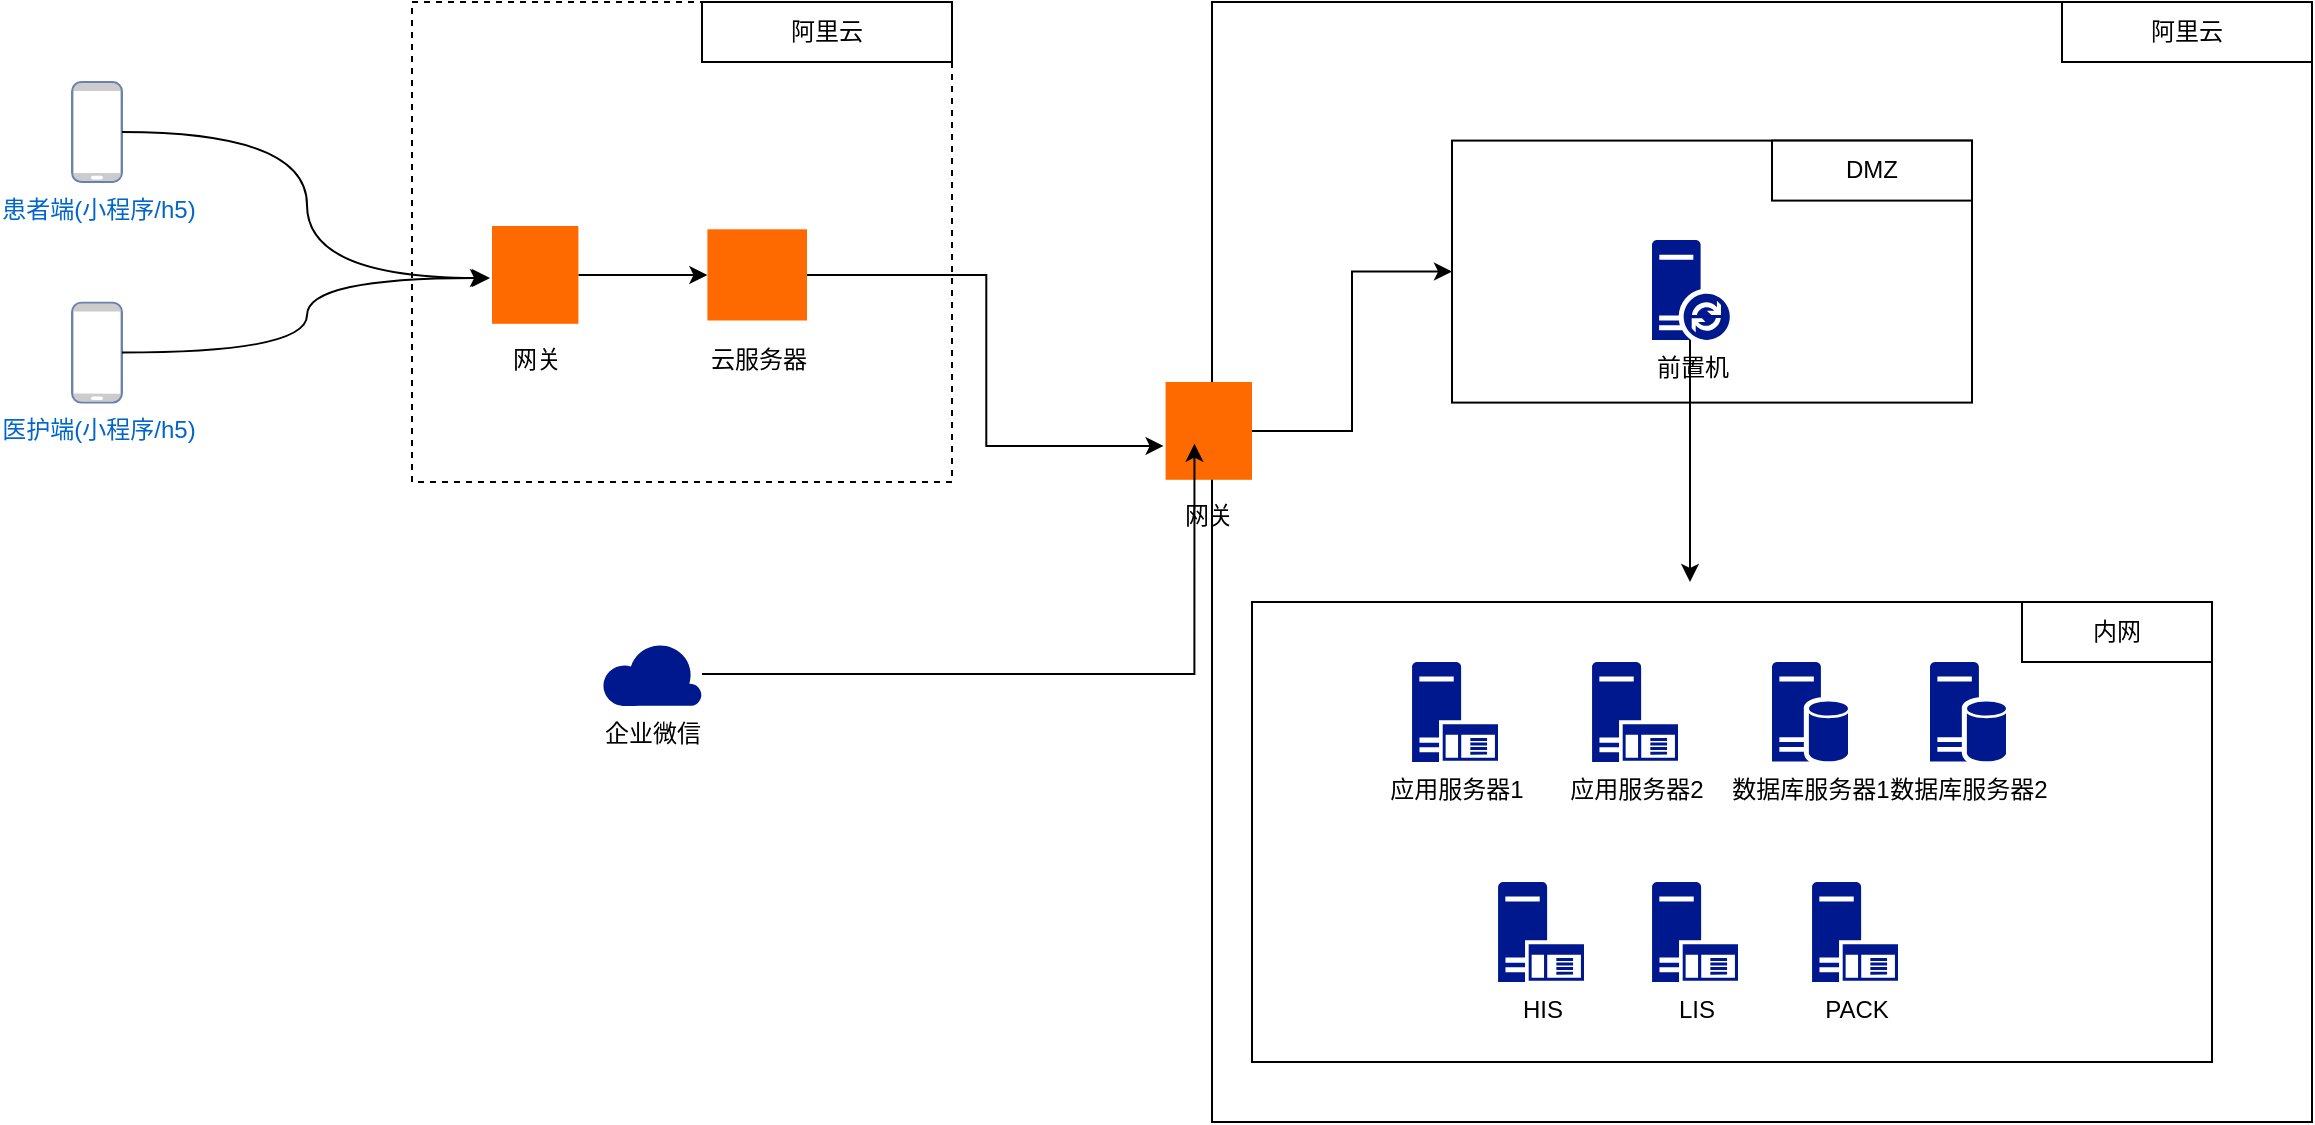<mxfile version="27.0.9">
  <diagram name="第 1 页" id="wXGnLFfdBRW-7BlORtce">
    <mxGraphModel dx="2010" dy="656" grid="1" gridSize="10" guides="1" tooltips="1" connect="1" arrows="1" fold="1" page="1" pageScale="1" pageWidth="827" pageHeight="1169" math="0" shadow="0">
      <root>
        <mxCell id="0" />
        <mxCell id="1" parent="0" />
        <mxCell id="Q2KWg7Gsn7121FVP8885-3" value="" style="rounded=0;whiteSpace=wrap;html=1;dashed=1;" vertex="1" parent="1">
          <mxGeometry x="30" y="100" width="270" height="240" as="geometry" />
        </mxCell>
        <mxCell id="Q2KWg7Gsn7121FVP8885-2" value="" style="rounded=0;whiteSpace=wrap;html=1;" vertex="1" parent="1">
          <mxGeometry x="430" y="100" width="550" height="560" as="geometry" />
        </mxCell>
        <mxCell id="Q2KWg7Gsn7121FVP8885-4" value="阿里云" style="rounded=0;whiteSpace=wrap;html=1;" vertex="1" parent="1">
          <mxGeometry x="175" y="100" width="125" height="30" as="geometry" />
        </mxCell>
        <mxCell id="Q2KWg7Gsn7121FVP8885-10" value="患者端(小程序/h5)" style="fontColor=#0066CC;verticalAlign=top;verticalLabelPosition=bottom;labelPosition=center;align=center;html=1;outlineConnect=0;fillColor=#CCCCCC;strokeColor=#6881B3;gradientColor=none;gradientDirection=north;strokeWidth=2;shape=mxgraph.networks.mobile;" vertex="1" parent="1">
          <mxGeometry x="-140" y="140" width="25" height="50" as="geometry" />
        </mxCell>
        <mxCell id="Q2KWg7Gsn7121FVP8885-11" value="医护端(小程序/h5)" style="fontColor=#0066CC;verticalAlign=top;verticalLabelPosition=bottom;labelPosition=center;align=center;html=1;outlineConnect=0;fillColor=#CCCCCC;strokeColor=#6881B3;gradientColor=none;gradientDirection=north;strokeWidth=2;shape=mxgraph.networks.mobile;" vertex="1" parent="1">
          <mxGeometry x="-140" y="250.3" width="25" height="50" as="geometry" />
        </mxCell>
        <mxCell id="Q2KWg7Gsn7121FVP8885-19" style="edgeStyle=orthogonalEdgeStyle;rounded=0;orthogonalLoop=1;jettySize=auto;html=1;" edge="1" parent="1" source="Q2KWg7Gsn7121FVP8885-12" target="Q2KWg7Gsn7121FVP8885-16">
          <mxGeometry relative="1" as="geometry" />
        </mxCell>
        <mxCell id="Q2KWg7Gsn7121FVP8885-12" value="&lt;div&gt;&lt;br&gt;&lt;/div&gt;&lt;div&gt;&lt;br&gt;&lt;/div&gt;&lt;div&gt;&lt;br&gt;&lt;/div&gt;&lt;div&gt;&lt;br&gt;&lt;/div&gt;&lt;div&gt;&lt;br&gt;&lt;/div&gt;&lt;div&gt;&lt;br&gt;&lt;/div&gt;&lt;div&gt;网关&lt;/div&gt;" style="points=[];aspect=fixed;html=1;align=center;shadow=0;dashed=0;fillColor=#FF6A00;strokeColor=none;shape=mxgraph.alibaba_cloud.cloud_security_center;" vertex="1" parent="1">
          <mxGeometry x="70" y="212" width="43.2" height="48.9" as="geometry" />
        </mxCell>
        <mxCell id="Q2KWg7Gsn7121FVP8885-13" style="edgeStyle=orthogonalEdgeStyle;rounded=0;orthogonalLoop=1;jettySize=auto;html=1;entryX=-0.023;entryY=0.532;entryDx=0;entryDy=0;entryPerimeter=0;curved=1;" edge="1" parent="1" source="Q2KWg7Gsn7121FVP8885-10" target="Q2KWg7Gsn7121FVP8885-12">
          <mxGeometry relative="1" as="geometry" />
        </mxCell>
        <mxCell id="Q2KWg7Gsn7121FVP8885-15" style="edgeStyle=orthogonalEdgeStyle;rounded=0;orthogonalLoop=1;jettySize=auto;html=1;entryX=-0.046;entryY=0.532;entryDx=0;entryDy=0;entryPerimeter=0;curved=1;" edge="1" parent="1" source="Q2KWg7Gsn7121FVP8885-11" target="Q2KWg7Gsn7121FVP8885-12">
          <mxGeometry relative="1" as="geometry" />
        </mxCell>
        <mxCell id="Q2KWg7Gsn7121FVP8885-16" value="&lt;div&gt;&lt;br&gt;&lt;/div&gt;&lt;div&gt;&lt;br&gt;&lt;/div&gt;&lt;div&gt;&lt;br&gt;&lt;/div&gt;&lt;div&gt;&lt;br&gt;&lt;/div&gt;&lt;div&gt;&lt;br&gt;&lt;/div&gt;&lt;div&gt;&lt;br&gt;&lt;/div&gt;&lt;div&gt;云服务器&lt;/div&gt;" style="points=[];aspect=fixed;html=1;align=center;shadow=0;dashed=0;fillColor=#FF6A00;strokeColor=none;shape=mxgraph.alibaba_cloud.cwh_cloud_web_hosting;" vertex="1" parent="1">
          <mxGeometry x="177.7" y="213.65" width="49.8" height="45.6" as="geometry" />
        </mxCell>
        <mxCell id="Q2KWg7Gsn7121FVP8885-20" value="阿里云" style="rounded=0;whiteSpace=wrap;html=1;" vertex="1" parent="1">
          <mxGeometry x="855" y="100" width="125" height="30" as="geometry" />
        </mxCell>
        <mxCell id="Q2KWg7Gsn7121FVP8885-38" style="edgeStyle=orthogonalEdgeStyle;rounded=0;orthogonalLoop=1;jettySize=auto;html=1;" edge="1" parent="1" source="Q2KWg7Gsn7121FVP8885-21" target="Q2KWg7Gsn7121FVP8885-23">
          <mxGeometry relative="1" as="geometry" />
        </mxCell>
        <mxCell id="Q2KWg7Gsn7121FVP8885-21" value="&lt;div&gt;&lt;br&gt;&lt;/div&gt;&lt;div&gt;&lt;br&gt;&lt;/div&gt;&lt;div&gt;&lt;br&gt;&lt;/div&gt;&lt;div&gt;&lt;br&gt;&lt;/div&gt;&lt;div&gt;&lt;br&gt;&lt;/div&gt;&lt;div&gt;&lt;br&gt;&lt;/div&gt;&lt;div&gt;网关&lt;/div&gt;" style="points=[];aspect=fixed;html=1;align=center;shadow=0;dashed=0;fillColor=#FF6A00;strokeColor=none;shape=mxgraph.alibaba_cloud.cloud_security_center;" vertex="1" parent="1">
          <mxGeometry x="406.8" y="290" width="43.2" height="48.9" as="geometry" />
        </mxCell>
        <mxCell id="Q2KWg7Gsn7121FVP8885-22" style="edgeStyle=orthogonalEdgeStyle;rounded=0;orthogonalLoop=1;jettySize=auto;html=1;entryX=-0.023;entryY=0.654;entryDx=0;entryDy=0;entryPerimeter=0;" edge="1" parent="1" source="Q2KWg7Gsn7121FVP8885-16" target="Q2KWg7Gsn7121FVP8885-21">
          <mxGeometry relative="1" as="geometry" />
        </mxCell>
        <mxCell id="Q2KWg7Gsn7121FVP8885-23" value="" style="rounded=0;whiteSpace=wrap;html=1;" vertex="1" parent="1">
          <mxGeometry x="550" y="169.3" width="260" height="131" as="geometry" />
        </mxCell>
        <mxCell id="Q2KWg7Gsn7121FVP8885-24" value="DMZ" style="rounded=0;whiteSpace=wrap;html=1;" vertex="1" parent="1">
          <mxGeometry x="710" y="169.3" width="100" height="30" as="geometry" />
        </mxCell>
        <mxCell id="Q2KWg7Gsn7121FVP8885-25" value="" style="rounded=0;whiteSpace=wrap;html=1;" vertex="1" parent="1">
          <mxGeometry x="450" y="400" width="480" height="230" as="geometry" />
        </mxCell>
        <mxCell id="Q2KWg7Gsn7121FVP8885-26" value="内网" style="rounded=0;whiteSpace=wrap;html=1;" vertex="1" parent="1">
          <mxGeometry x="835" y="400" width="95" height="30" as="geometry" />
        </mxCell>
        <mxCell id="Q2KWg7Gsn7121FVP8885-28" value="应用服务器1" style="sketch=0;aspect=fixed;pointerEvents=1;shadow=0;dashed=0;html=1;strokeColor=none;labelPosition=center;verticalLabelPosition=bottom;verticalAlign=top;align=center;fillColor=#00188D;shape=mxgraph.mscae.enterprise.application_server" vertex="1" parent="1">
          <mxGeometry x="530" y="430" width="43" height="50" as="geometry" />
        </mxCell>
        <mxCell id="Q2KWg7Gsn7121FVP8885-29" value="应用服务器2" style="sketch=0;aspect=fixed;pointerEvents=1;shadow=0;dashed=0;html=1;strokeColor=none;labelPosition=center;verticalLabelPosition=bottom;verticalAlign=top;align=center;fillColor=#00188D;shape=mxgraph.mscae.enterprise.application_server" vertex="1" parent="1">
          <mxGeometry x="620" y="430" width="43" height="50" as="geometry" />
        </mxCell>
        <mxCell id="Q2KWg7Gsn7121FVP8885-30" value="数据库服务器1" style="sketch=0;aspect=fixed;pointerEvents=1;shadow=0;dashed=0;html=1;strokeColor=none;labelPosition=center;verticalLabelPosition=bottom;verticalAlign=top;align=center;fillColor=#00188D;shape=mxgraph.mscae.enterprise.database_server" vertex="1" parent="1">
          <mxGeometry x="710" y="430" width="38" height="50" as="geometry" />
        </mxCell>
        <mxCell id="Q2KWg7Gsn7121FVP8885-31" value="数据库服务器2" style="sketch=0;aspect=fixed;pointerEvents=1;shadow=0;dashed=0;html=1;strokeColor=none;labelPosition=center;verticalLabelPosition=bottom;verticalAlign=top;align=center;fillColor=#00188D;shape=mxgraph.mscae.enterprise.database_server" vertex="1" parent="1">
          <mxGeometry x="789" y="430" width="38" height="50" as="geometry" />
        </mxCell>
        <mxCell id="Q2KWg7Gsn7121FVP8885-34" value="HIS" style="sketch=0;aspect=fixed;pointerEvents=1;shadow=0;dashed=0;html=1;strokeColor=none;labelPosition=center;verticalLabelPosition=bottom;verticalAlign=top;align=center;fillColor=#00188D;shape=mxgraph.mscae.enterprise.application_server" vertex="1" parent="1">
          <mxGeometry x="573" y="540" width="43" height="50" as="geometry" />
        </mxCell>
        <mxCell id="Q2KWg7Gsn7121FVP8885-35" value="LIS" style="sketch=0;aspect=fixed;pointerEvents=1;shadow=0;dashed=0;html=1;strokeColor=none;labelPosition=center;verticalLabelPosition=bottom;verticalAlign=top;align=center;fillColor=#00188D;shape=mxgraph.mscae.enterprise.application_server" vertex="1" parent="1">
          <mxGeometry x="650" y="540" width="43" height="50" as="geometry" />
        </mxCell>
        <mxCell id="Q2KWg7Gsn7121FVP8885-36" value="PACK" style="sketch=0;aspect=fixed;pointerEvents=1;shadow=0;dashed=0;html=1;strokeColor=none;labelPosition=center;verticalLabelPosition=bottom;verticalAlign=top;align=center;fillColor=#00188D;shape=mxgraph.mscae.enterprise.application_server" vertex="1" parent="1">
          <mxGeometry x="730" y="540" width="43" height="50" as="geometry" />
        </mxCell>
        <mxCell id="Q2KWg7Gsn7121FVP8885-37" value="前置机" style="sketch=0;aspect=fixed;pointerEvents=1;shadow=0;dashed=0;html=1;strokeColor=none;labelPosition=center;verticalLabelPosition=bottom;verticalAlign=top;align=center;fillColor=#00188D;shape=mxgraph.mscae.enterprise.database_synchronization" vertex="1" parent="1">
          <mxGeometry x="650" y="219" width="39" height="50" as="geometry" />
        </mxCell>
        <mxCell id="Q2KWg7Gsn7121FVP8885-39" style="edgeStyle=orthogonalEdgeStyle;rounded=0;orthogonalLoop=1;jettySize=auto;html=1;" edge="1" parent="1" source="Q2KWg7Gsn7121FVP8885-37">
          <mxGeometry relative="1" as="geometry">
            <mxPoint x="669" y="390" as="targetPoint" />
          </mxGeometry>
        </mxCell>
        <mxCell id="Q2KWg7Gsn7121FVP8885-40" value="企业微信" style="sketch=0;aspect=fixed;pointerEvents=1;shadow=0;dashed=0;html=1;strokeColor=none;labelPosition=center;verticalLabelPosition=bottom;verticalAlign=top;align=center;fillColor=#00188D;shape=mxgraph.azure.cloud" vertex="1" parent="1">
          <mxGeometry x="125" y="420" width="50" height="32" as="geometry" />
        </mxCell>
        <mxCell id="Q2KWg7Gsn7121FVP8885-42" style="edgeStyle=orthogonalEdgeStyle;rounded=0;orthogonalLoop=1;jettySize=auto;html=1;entryX=0.334;entryY=0.631;entryDx=0;entryDy=0;entryPerimeter=0;" edge="1" parent="1" source="Q2KWg7Gsn7121FVP8885-40" target="Q2KWg7Gsn7121FVP8885-21">
          <mxGeometry relative="1" as="geometry" />
        </mxCell>
      </root>
    </mxGraphModel>
  </diagram>
</mxfile>
